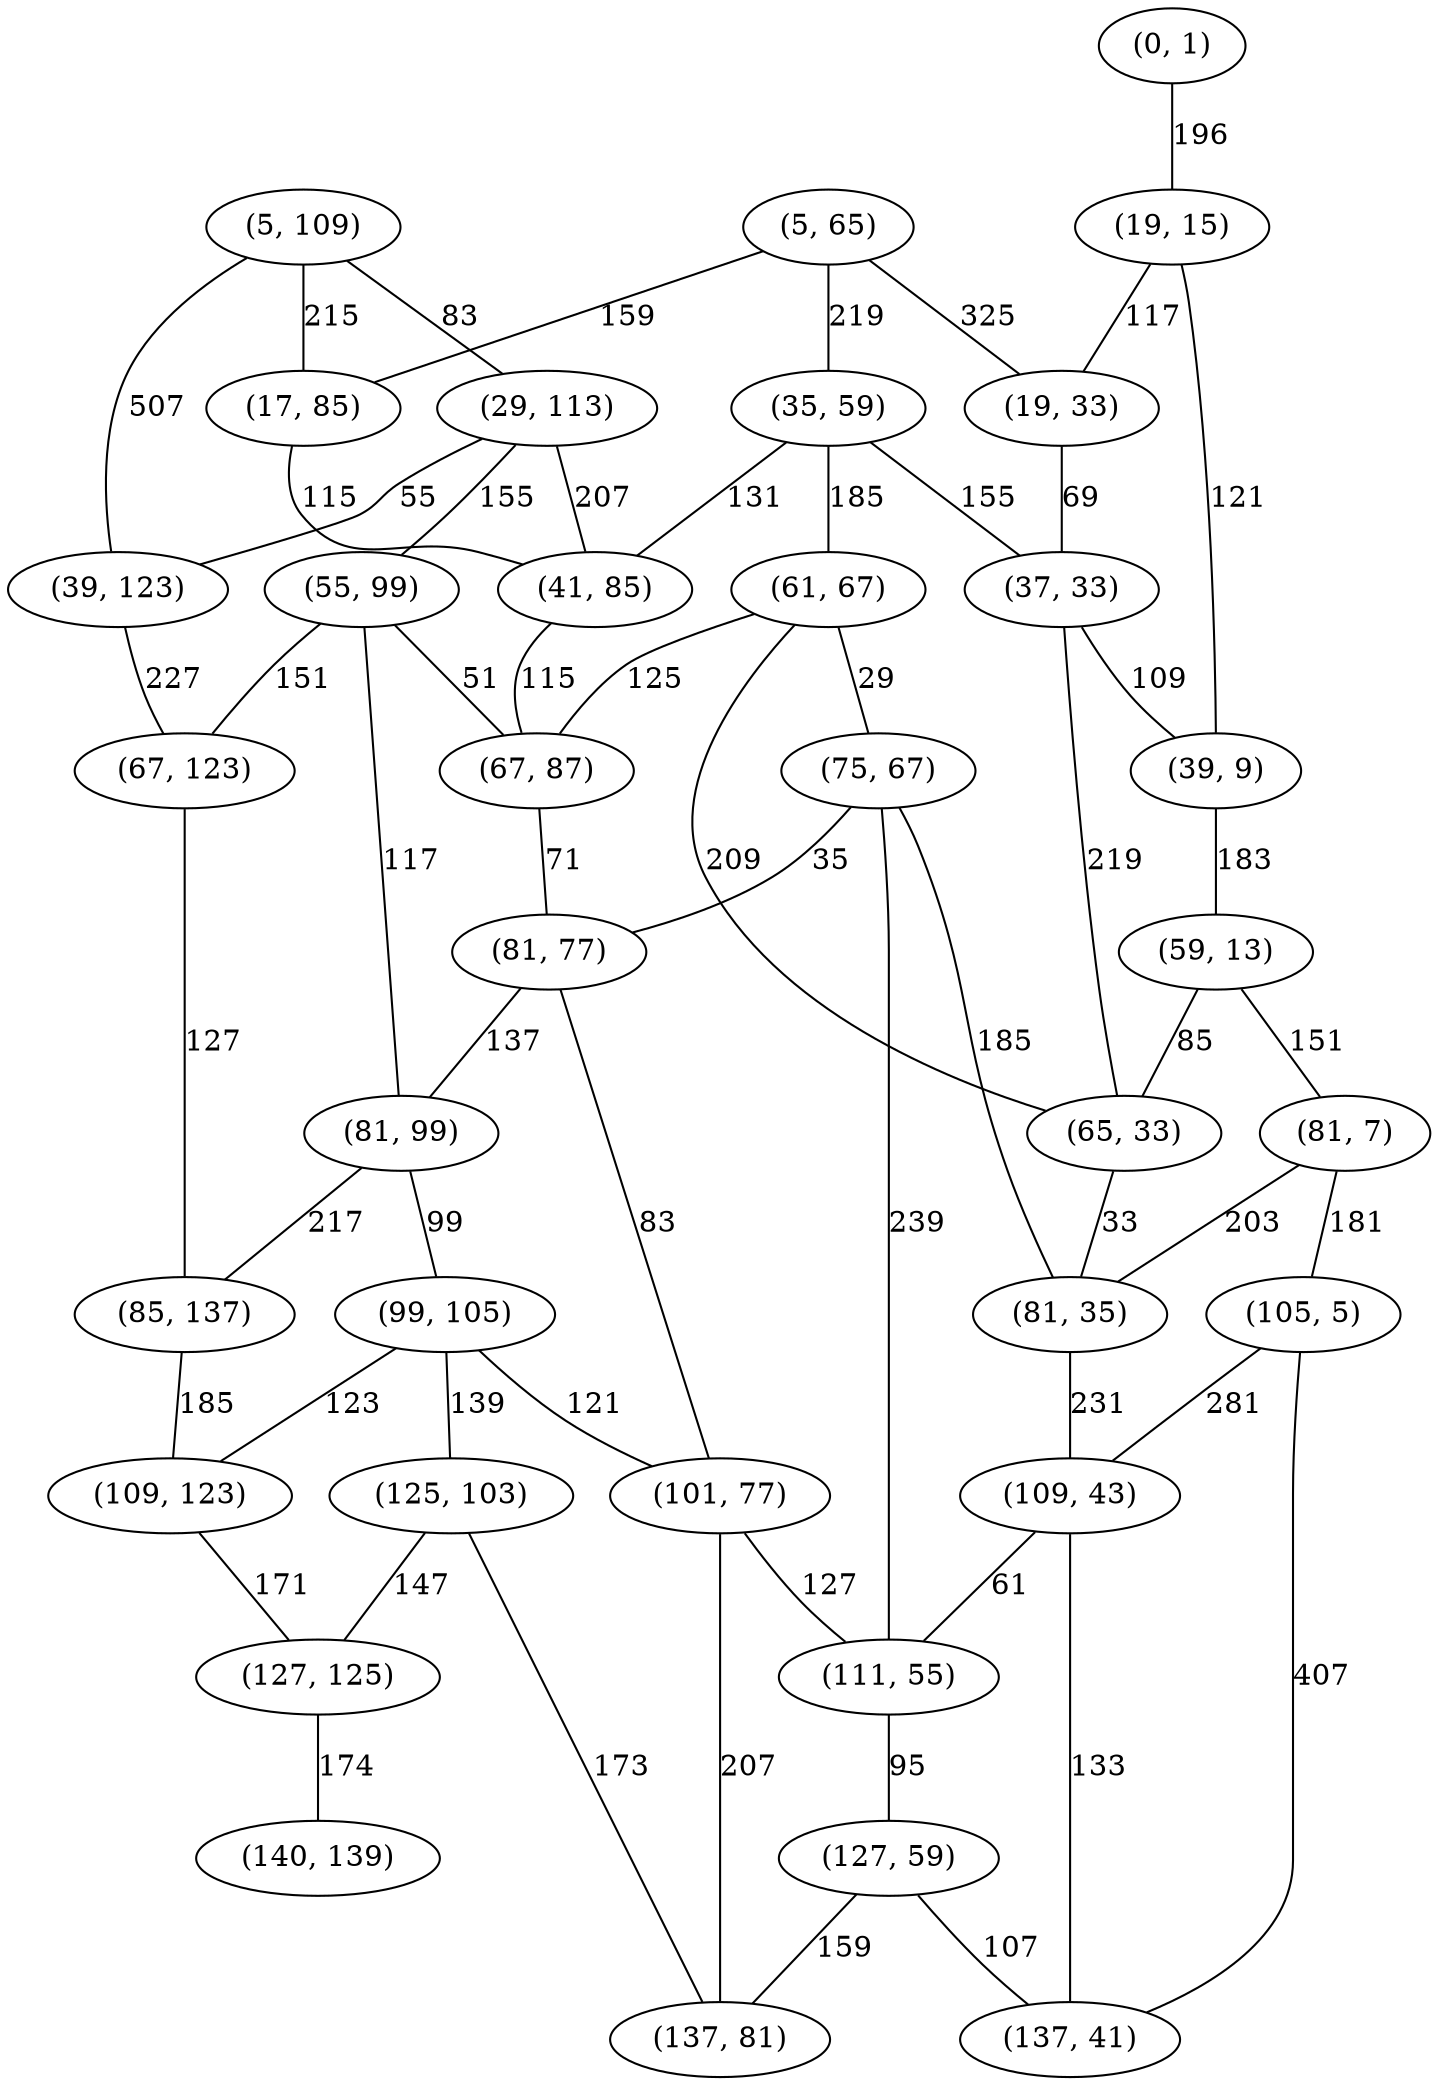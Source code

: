 graph {
	"(0, 1)" -- "(19, 15)" [label="196"]
	"(5, 65)" -- "(17, 85)" [label="159"]
	"(5, 65)" -- "(19, 33)" [label="325"]
	"(5, 65)" -- "(35, 59)" [label="219"]
	"(5, 109)" -- "(17, 85)" [label="215"]
	"(5, 109)" -- "(29, 113)" [label="83"]
	"(5, 109)" -- "(39, 123)" [label="507"]
	"(17, 85)" -- "(41, 85)" [label="115"]
	"(19, 15)" -- "(19, 33)" [label="117"]
	"(19, 15)" -- "(39, 9)" [label="121"]
	"(19, 33)" -- "(37, 33)" [label="69"]
	"(29, 113)" -- "(39, 123)" [label="55"]
	"(29, 113)" -- "(41, 85)" [label="207"]
	"(29, 113)" -- "(55, 99)" [label="155"]
	"(35, 59)" -- "(37, 33)" [label="155"]
	"(35, 59)" -- "(41, 85)" [label="131"]
	"(35, 59)" -- "(61, 67)" [label="185"]
	"(37, 33)" -- "(39, 9)" [label="109"]
	"(37, 33)" -- "(65, 33)" [label="219"]
	"(39, 9)" -- "(59, 13)" [label="183"]
	"(39, 123)" -- "(67, 123)" [label="227"]
	"(41, 85)" -- "(67, 87)" [label="115"]
	"(55, 99)" -- "(67, 87)" [label="51"]
	"(55, 99)" -- "(67, 123)" [label="151"]
	"(55, 99)" -- "(81, 99)" [label="117"]
	"(59, 13)" -- "(65, 33)" [label="85"]
	"(59, 13)" -- "(81, 7)" [label="151"]
	"(61, 67)" -- "(65, 33)" [label="209"]
	"(61, 67)" -- "(67, 87)" [label="125"]
	"(61, 67)" -- "(75, 67)" [label="29"]
	"(65, 33)" -- "(81, 35)" [label="33"]
	"(67, 87)" -- "(81, 77)" [label="71"]
	"(67, 123)" -- "(85, 137)" [label="127"]
	"(75, 67)" -- "(81, 35)" [label="185"]
	"(75, 67)" -- "(81, 77)" [label="35"]
	"(75, 67)" -- "(111, 55)" [label="239"]
	"(81, 7)" -- "(81, 35)" [label="203"]
	"(81, 7)" -- "(105, 5)" [label="181"]
	"(81, 35)" -- "(109, 43)" [label="231"]
	"(81, 77)" -- "(81, 99)" [label="137"]
	"(81, 77)" -- "(101, 77)" [label="83"]
	"(81, 99)" -- "(85, 137)" [label="217"]
	"(81, 99)" -- "(99, 105)" [label="99"]
	"(85, 137)" -- "(109, 123)" [label="185"]
	"(99, 105)" -- "(101, 77)" [label="121"]
	"(99, 105)" -- "(109, 123)" [label="123"]
	"(99, 105)" -- "(125, 103)" [label="139"]
	"(101, 77)" -- "(111, 55)" [label="127"]
	"(101, 77)" -- "(137, 81)" [label="207"]
	"(105, 5)" -- "(109, 43)" [label="281"]
	"(105, 5)" -- "(137, 41)" [label="407"]
	"(109, 43)" -- "(111, 55)" [label="61"]
	"(109, 43)" -- "(137, 41)" [label="133"]
	"(109, 123)" -- "(127, 125)" [label="171"]
	"(111, 55)" -- "(127, 59)" [label="95"]
	"(125, 103)" -- "(127, 125)" [label="147"]
	"(125, 103)" -- "(137, 81)" [label="173"]
	"(127, 59)" -- "(137, 41)" [label="107"]
	"(127, 59)" -- "(137, 81)" [label="159"]
	"(127, 125)" -- "(140, 139)" [label="174"]
}
